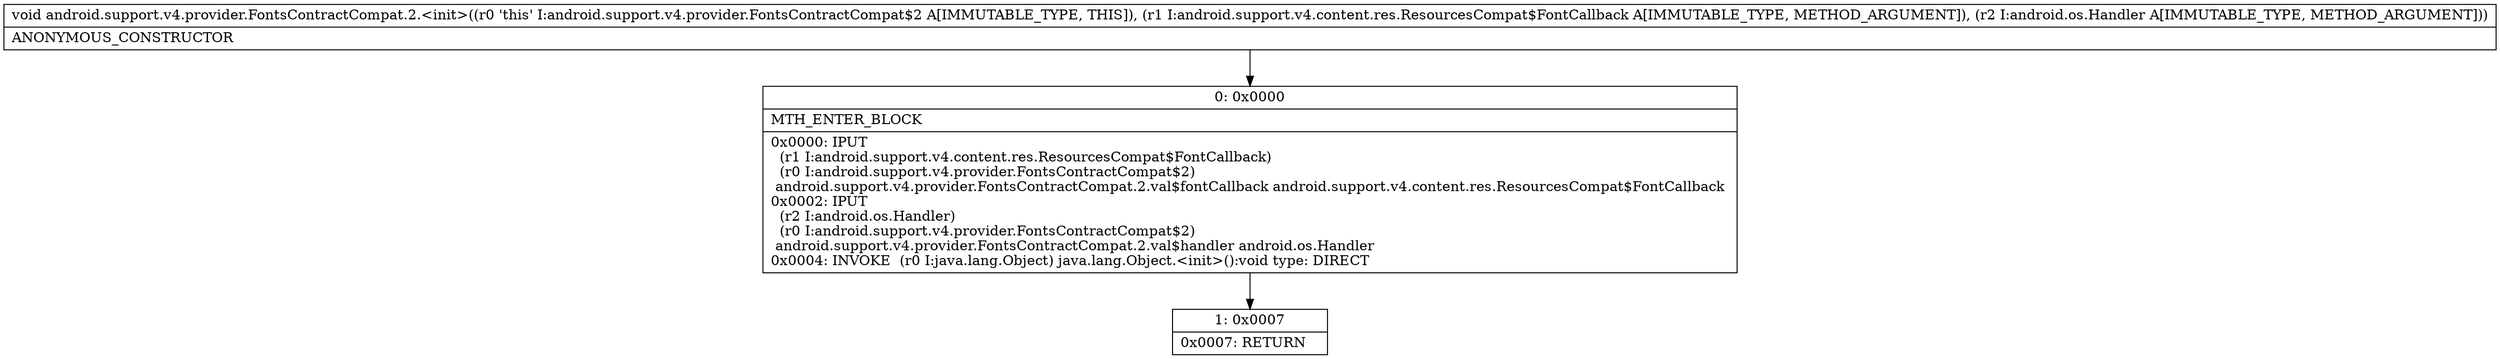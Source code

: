 digraph "CFG forandroid.support.v4.provider.FontsContractCompat.2.\<init\>(Landroid\/support\/v4\/content\/res\/ResourcesCompat$FontCallback;Landroid\/os\/Handler;)V" {
Node_0 [shape=record,label="{0\:\ 0x0000|MTH_ENTER_BLOCK\l|0x0000: IPUT  \l  (r1 I:android.support.v4.content.res.ResourcesCompat$FontCallback)\l  (r0 I:android.support.v4.provider.FontsContractCompat$2)\l android.support.v4.provider.FontsContractCompat.2.val$fontCallback android.support.v4.content.res.ResourcesCompat$FontCallback \l0x0002: IPUT  \l  (r2 I:android.os.Handler)\l  (r0 I:android.support.v4.provider.FontsContractCompat$2)\l android.support.v4.provider.FontsContractCompat.2.val$handler android.os.Handler \l0x0004: INVOKE  (r0 I:java.lang.Object) java.lang.Object.\<init\>():void type: DIRECT \l}"];
Node_1 [shape=record,label="{1\:\ 0x0007|0x0007: RETURN   \l}"];
MethodNode[shape=record,label="{void android.support.v4.provider.FontsContractCompat.2.\<init\>((r0 'this' I:android.support.v4.provider.FontsContractCompat$2 A[IMMUTABLE_TYPE, THIS]), (r1 I:android.support.v4.content.res.ResourcesCompat$FontCallback A[IMMUTABLE_TYPE, METHOD_ARGUMENT]), (r2 I:android.os.Handler A[IMMUTABLE_TYPE, METHOD_ARGUMENT]))  | ANONYMOUS_CONSTRUCTOR\l}"];
MethodNode -> Node_0;
Node_0 -> Node_1;
}

